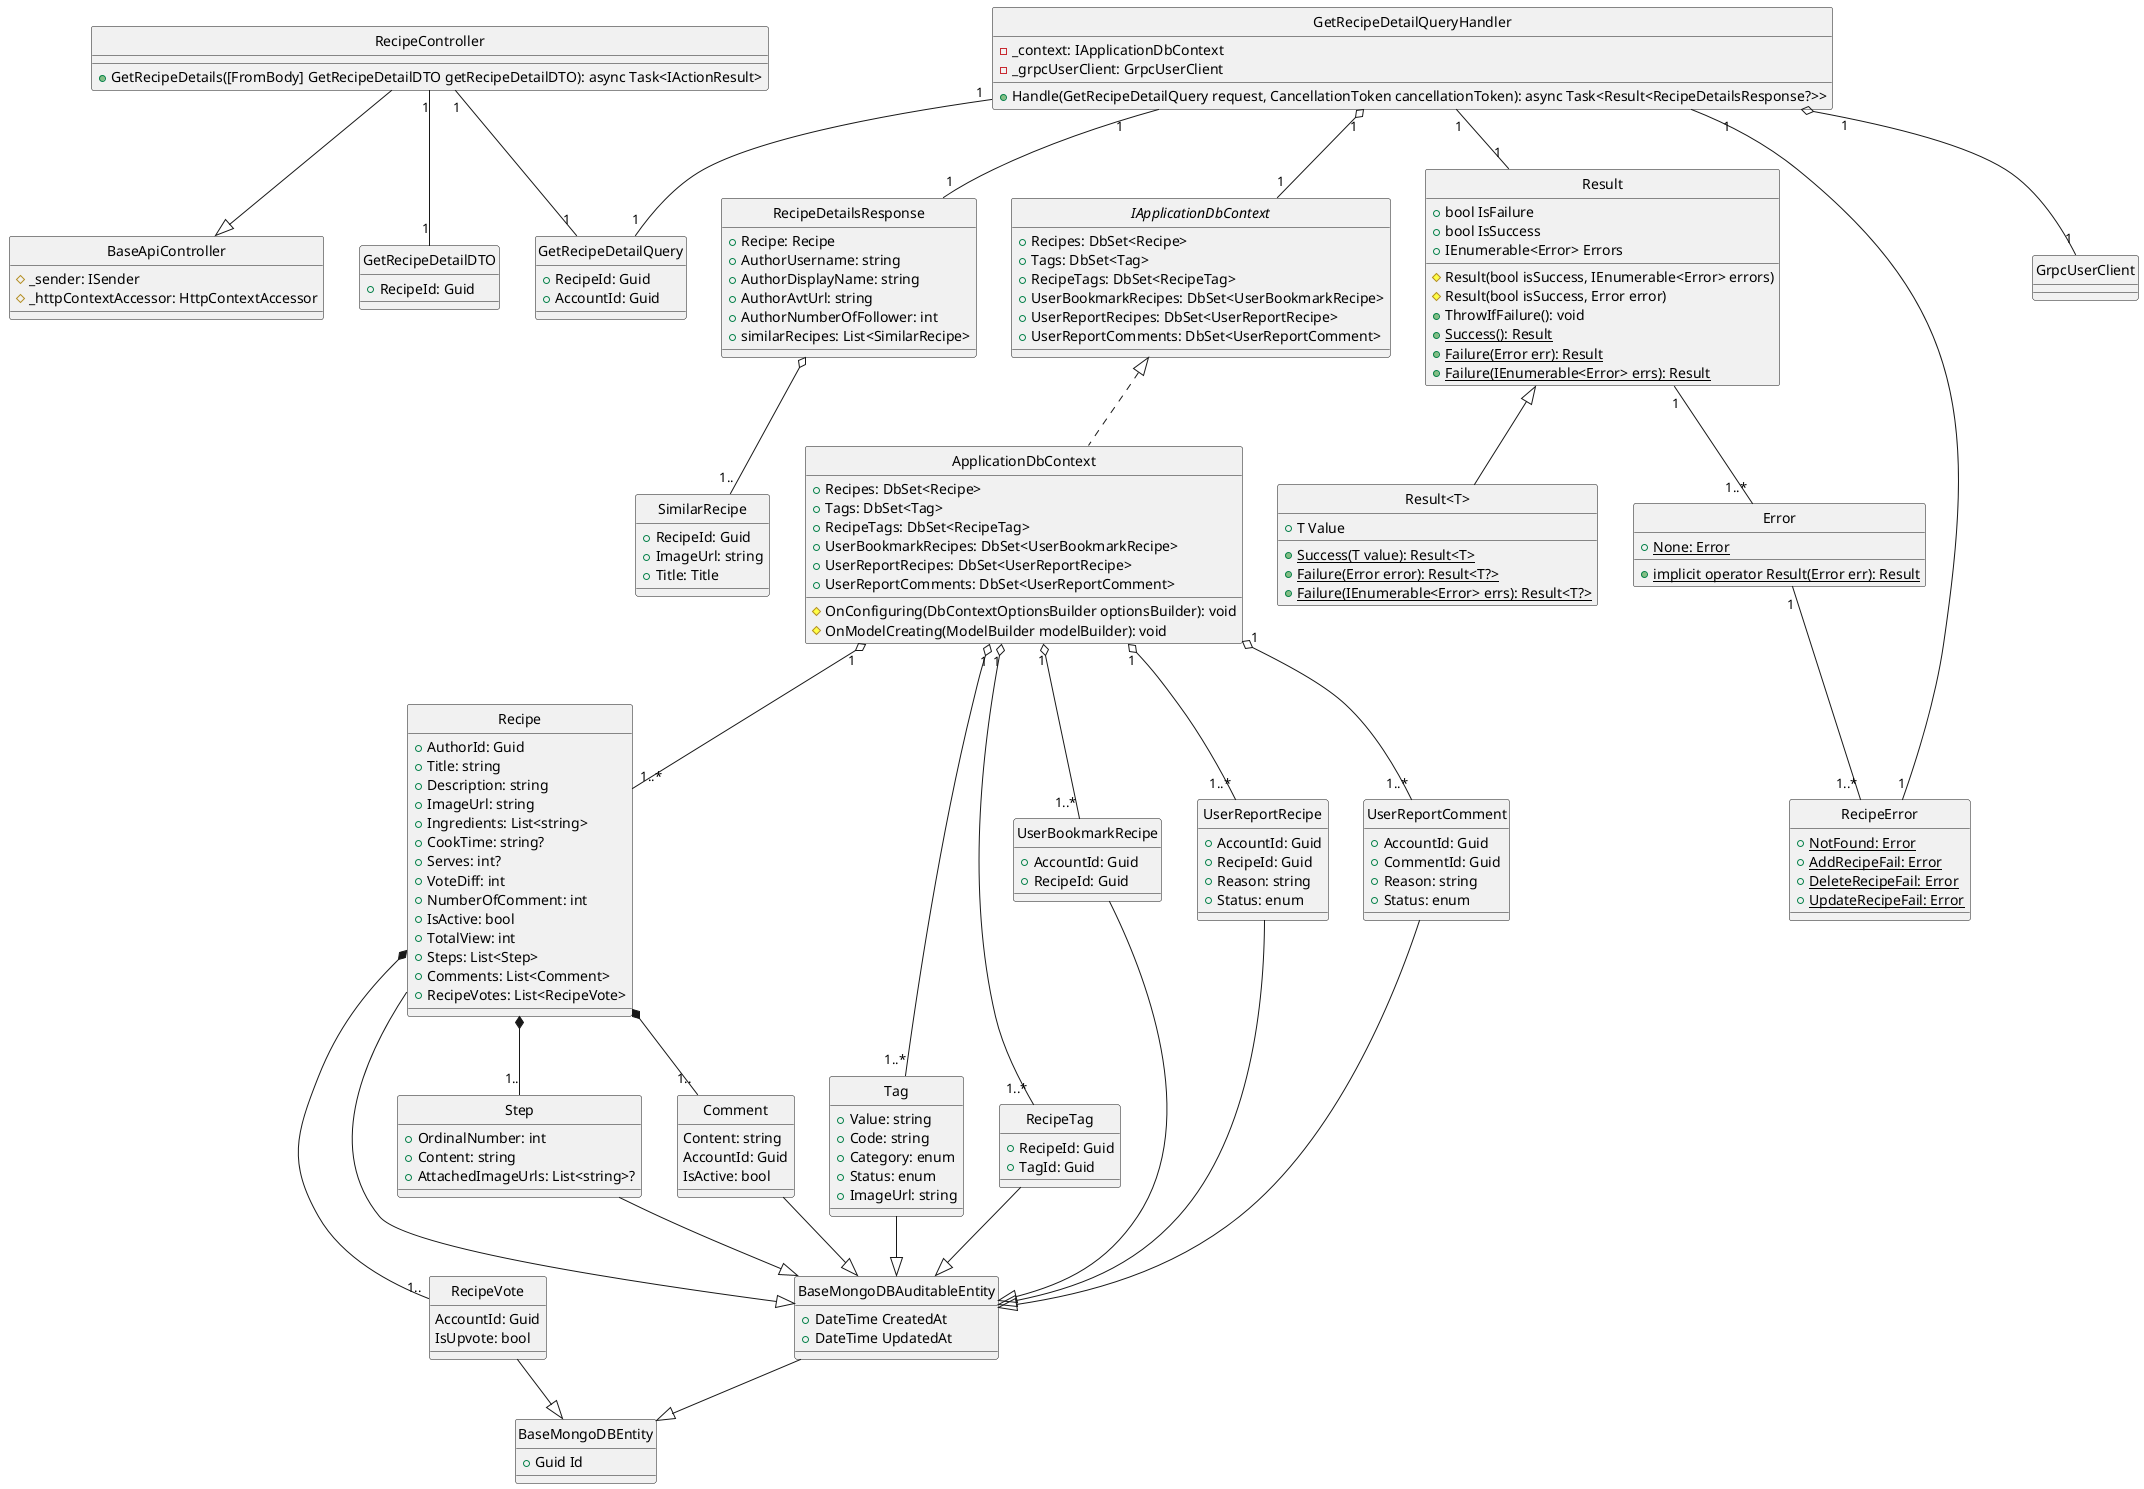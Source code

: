 @startuml ClassDiagram
hide circle

class BaseApiController {
    #_sender: ISender
    #_httpContextAccessor: HttpContextAccessor
}

class RecipeController {
    +GetRecipeDetails([FromBody] GetRecipeDetailDTO getRecipeDetailDTO): async Task<IActionResult>
}

class GetRecipeDetailQuery {
    +RecipeId: Guid
    +AccountId: Guid
}

class GetRecipeDetailQueryHandler {
    -_context: IApplicationDbContext
    -_grpcUserClient: GrpcUserClient
    +Handle(GetRecipeDetailQuery request, CancellationToken cancellationToken): async Task<Result<RecipeDetailsResponse?>> 
}

class RecipeDetailsResponse{
    +Recipe: Recipe
    +AuthorUsername: string
    +AuthorDisplayName: string
    +AuthorAvtUrl: string
    +AuthorNumberOfFollower: int
    +similarRecipes: List<SimilarRecipe>
}

class SimilarRecipe{
    +RecipeId: Guid
    +ImageUrl: string
    +Title: Title
}

RecipeDetailsResponse o--"1.." SimilarRecipe

interface IApplicationDbContext {
    +Recipes: DbSet<Recipe>
    +Tags: DbSet<Tag>
    +RecipeTags: DbSet<RecipeTag>
    +UserBookmarkRecipes: DbSet<UserBookmarkRecipe>
    +UserReportRecipes: DbSet<UserReportRecipe>
    +UserReportComments: DbSet<UserReportComment>
}

class ApplicationDbContext {
    +Recipes: DbSet<Recipe>
    +Tags: DbSet<Tag>
    +RecipeTags: DbSet<RecipeTag>
    +UserBookmarkRecipes: DbSet<UserBookmarkRecipe>
    +UserReportRecipes: DbSet<UserReportRecipe>
    +UserReportComments: DbSet<UserReportComment>
    #OnConfiguring(DbContextOptionsBuilder optionsBuilder): void
    #OnModelCreating(ModelBuilder modelBuilder): void
}

class Result {
    +bool IsFailure
    +bool IsSuccess
    +IEnumerable<Error> Errors
    #Result(bool isSuccess, IEnumerable<Error> errors)
    #Result(bool isSuccess, Error error)
    +ThrowIfFailure(): void
    {static} +Success(): Result
    {static} +Failure(Error err): Result
    {static} +Failure(IEnumerable<Error> errs): Result
}

class "Result<T>" {
    +T Value
    {static} +Success(T value): Result<T>
    {static} +Failure(Error error): Result<T?>
    {static} +Failure(IEnumerable<Error> errs): Result<T?>
}

class Error {
    {static} +None: Error
    {static} +implicit operator Result(Error err): Result
}

class GetRecipeDetailDTO{
    +RecipeId: Guid
}

class RecipeError {
    {static} +NotFound: Error
    {static} +AddRecipeFail: Error
    {static} +DeleteRecipeFail: Error
    {static} +UpdateRecipeFail: Error
}

class BaseMongoDBEntity {
    +Guid Id
}

class BaseMongoDBAuditableEntity{
    +DateTime CreatedAt
    +DateTime UpdatedAt
}

class Recipe {
    +AuthorId: Guid
    +Title: string
    +Description: string
    +ImageUrl: string
    +Ingredients: List<string>
    +CookTime: string?
    +Serves: int?
    +VoteDiff: int
    +NumberOfComment: int
    +IsActive: bool
    +TotalView: int
    +Steps: List<Step>
    +Comments: List<Comment>
    +RecipeVotes: List<RecipeVote>
}

class Step{
    +OrdinalNumber: int
    +Content: string
    +AttachedImageUrls: List<string>?
}

class Comment{
    Content: string
    AccountId: Guid
    IsActive: bool
}

class RecipeVote{
    AccountId: Guid
    IsUpvote: bool
}

class Tag{
    +Value: string
    +Code: string
    +Category: enum
    +Status: enum
    +ImageUrl: string
}

class RecipeTag{
    +RecipeId: Guid
    +TagId: Guid
}

class UserBookmarkRecipe{
    +AccountId: Guid
    +RecipeId: Guid
}

class UserReportRecipe{
    +AccountId: Guid
    +RecipeId: Guid
    +Reason: string
    +Status: enum
}

class UserReportComment{
    +AccountId: Guid
    +CommentId: Guid
    +Reason: string
    +Status: enum
}

RecipeController --|> BaseApiController
RecipeController "1"--"1" GetRecipeDetailDTO
RecipeController "1"--"1" GetRecipeDetailQuery

GetRecipeDetailQueryHandler "1"--"1" GetRecipeDetailQuery
GetRecipeDetailQueryHandler "1"--"1" Result
GetRecipeDetailQueryHandler "1"--"1" RecipeDetailsResponse
GetRecipeDetailQueryHandler "1" o-- "1" IApplicationDbContext
GetRecipeDetailQueryHandler "1" o-- "1" GrpcUserClient
GetRecipeDetailQueryHandler "1"--"1" RecipeError

IApplicationDbContext <|.. ApplicationDbContext

Result "1" --"1..*" Error
Result <|-- "Result<T>"
Error "1" --"1..*" RecipeError

ApplicationDbContext "1" o--"1..*" Recipe
ApplicationDbContext "1" o--"1..*" Tag
ApplicationDbContext "1" o--"1..*" RecipeTag
ApplicationDbContext "1" o--"1..*" UserBookmarkRecipe
ApplicationDbContext "1" o--"1..*" UserReportComment
ApplicationDbContext "1" o--"1..*" UserReportRecipe

Recipe --|> BaseMongoDBAuditableEntity
Step --|> BaseMongoDBAuditableEntity
Comment --|> BaseMongoDBAuditableEntity
RecipeVote --|> BaseMongoDBEntity
Tag --|> BaseMongoDBAuditableEntity
RecipeTag --|> BaseMongoDBAuditableEntity
UserBookmarkRecipe --|> BaseMongoDBAuditableEntity
UserReportRecipe --|> BaseMongoDBAuditableEntity
UserReportComment --|> BaseMongoDBAuditableEntity



Recipe *--"1.." Step
Recipe *--"1.." Comment
Recipe *--"1.." RecipeVote

BaseMongoDBAuditableEntity --|> BaseMongoDBEntity
@enduml